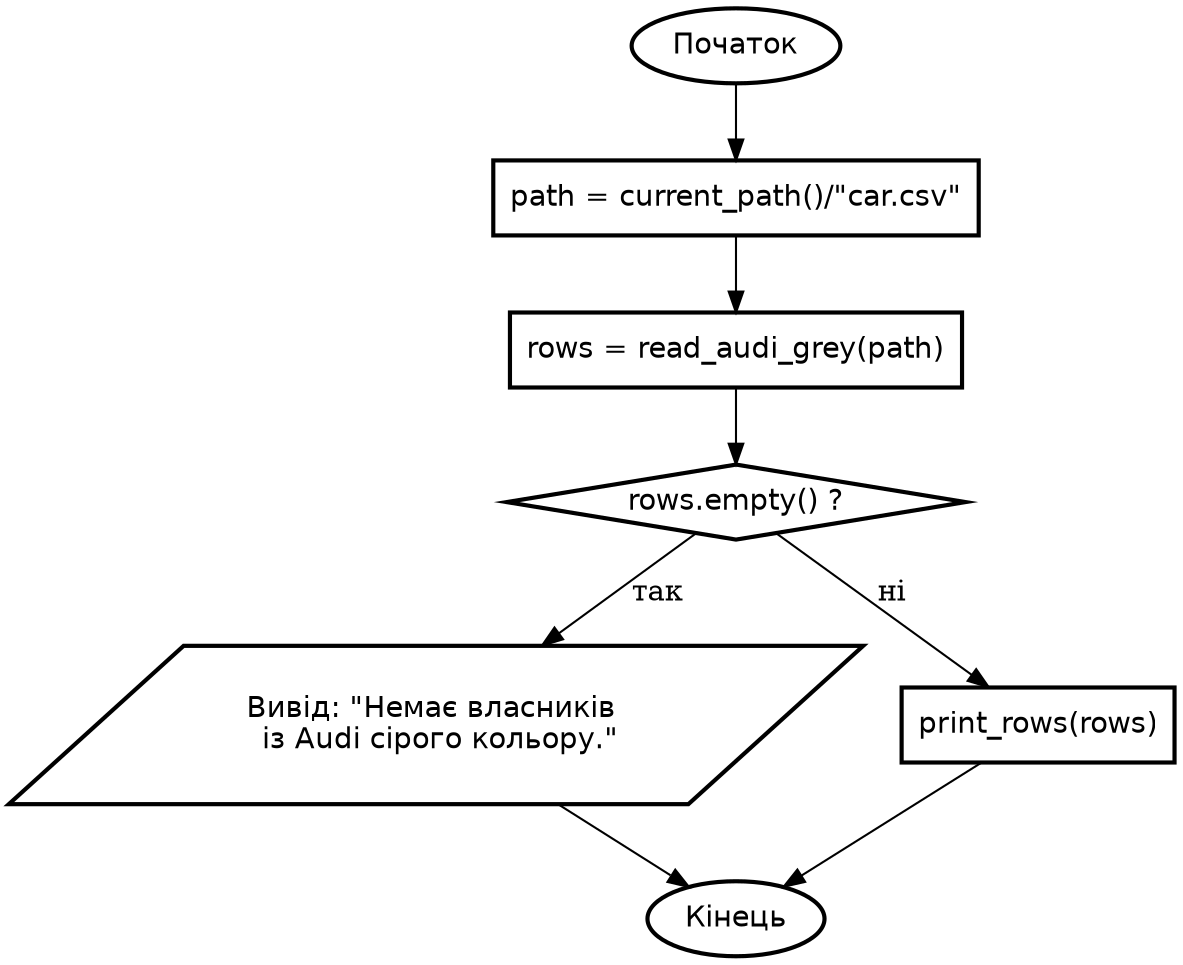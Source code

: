 digraph process_file {
rankdir=TB;
ordering=out;
node [fontname="DejaVu Sans", shape=box, style="solid,bold"];

start  [shape=oval,           label="Початок"];
path   [shape=rectangle,      label="path = current_path()/\"car.csv\""];
callR  [shape=rectangle,      label="rows = read_audi_grey(path)"];
empty  [shape=diamond,        label="rows.empty() ?"];
msg    [shape=parallelogram,  label="Вивід: \"Немає власників \n із Audi сірого кольору.\""];
callP  [shape=rectangle,      label="print_rows(rows)"];
stop   [shape=oval,           label="Кінець"];

start -> path -> callR -> empty;
empty -> msg  [label="так"];
empty -> callP[label="ні"];
msg   -> stop;
callP -> stop;
}
